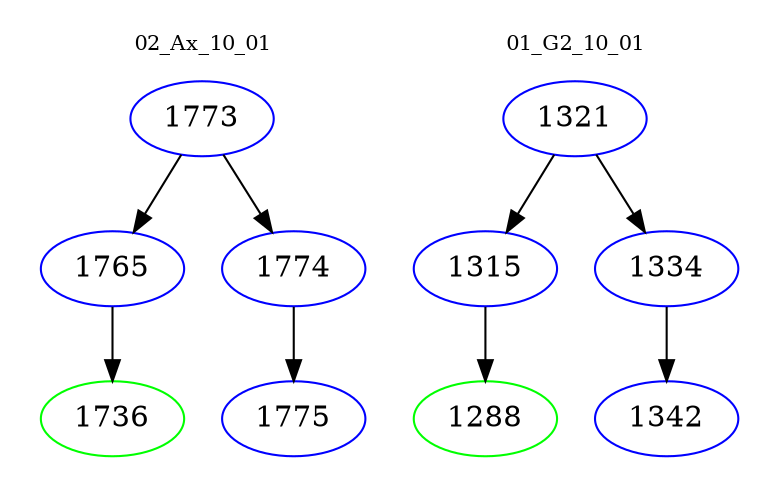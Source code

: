 digraph{
subgraph cluster_0 {
color = white
label = "02_Ax_10_01";
fontsize=10;
T0_1773 [label="1773", color="blue"]
T0_1773 -> T0_1765 [color="black"]
T0_1765 [label="1765", color="blue"]
T0_1765 -> T0_1736 [color="black"]
T0_1736 [label="1736", color="green"]
T0_1773 -> T0_1774 [color="black"]
T0_1774 [label="1774", color="blue"]
T0_1774 -> T0_1775 [color="black"]
T0_1775 [label="1775", color="blue"]
}
subgraph cluster_1 {
color = white
label = "01_G2_10_01";
fontsize=10;
T1_1321 [label="1321", color="blue"]
T1_1321 -> T1_1315 [color="black"]
T1_1315 [label="1315", color="blue"]
T1_1315 -> T1_1288 [color="black"]
T1_1288 [label="1288", color="green"]
T1_1321 -> T1_1334 [color="black"]
T1_1334 [label="1334", color="blue"]
T1_1334 -> T1_1342 [color="black"]
T1_1342 [label="1342", color="blue"]
}
}
